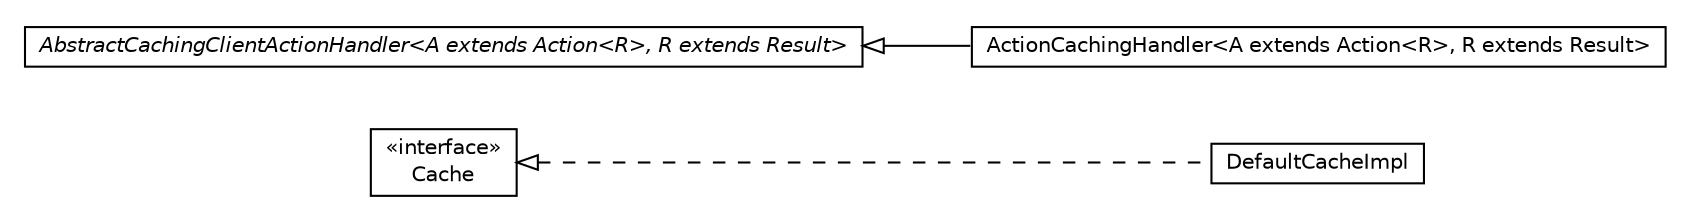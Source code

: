 #!/usr/local/bin/dot
#
# Class diagram 
# Generated by UMLGraph version R5_6-24-gf6e263 (http://www.umlgraph.org/)
#

digraph G {
	edge [fontname="Helvetica",fontsize=10,labelfontname="Helvetica",labelfontsize=10];
	node [fontname="Helvetica",fontsize=10,shape=plaintext];
	nodesep=0.25;
	ranksep=0.5;
	rankdir=LR;
	// com.gwtplatform.dispatch.client.actionhandler.caching.Cache
	c3075 [label=<<table title="com.gwtplatform.dispatch.client.actionhandler.caching.Cache" border="0" cellborder="1" cellspacing="0" cellpadding="2" port="p" href="./Cache.html">
		<tr><td><table border="0" cellspacing="0" cellpadding="1">
<tr><td align="center" balign="center"> &#171;interface&#187; </td></tr>
<tr><td align="center" balign="center"> Cache </td></tr>
		</table></td></tr>
		</table>>, URL="./Cache.html", fontname="Helvetica", fontcolor="black", fontsize=10.0];
	// com.gwtplatform.dispatch.client.actionhandler.caching.DefaultCacheImpl
	c3076 [label=<<table title="com.gwtplatform.dispatch.client.actionhandler.caching.DefaultCacheImpl" border="0" cellborder="1" cellspacing="0" cellpadding="2" port="p" href="./DefaultCacheImpl.html">
		<tr><td><table border="0" cellspacing="0" cellpadding="1">
<tr><td align="center" balign="center"> DefaultCacheImpl </td></tr>
		</table></td></tr>
		</table>>, URL="./DefaultCacheImpl.html", fontname="Helvetica", fontcolor="black", fontsize=10.0];
	// com.gwtplatform.dispatch.client.actionhandler.caching.ActionCachingHandler<A extends com.gwtplatform.dispatch.shared.Action<R>, R extends com.gwtplatform.dispatch.shared.Result>
	c3077 [label=<<table title="com.gwtplatform.dispatch.client.actionhandler.caching.ActionCachingHandler" border="0" cellborder="1" cellspacing="0" cellpadding="2" port="p" href="./ActionCachingHandler.html">
		<tr><td><table border="0" cellspacing="0" cellpadding="1">
<tr><td align="center" balign="center"> ActionCachingHandler&lt;A extends Action&lt;R&gt;, R extends Result&gt; </td></tr>
		</table></td></tr>
		</table>>, URL="./ActionCachingHandler.html", fontname="Helvetica", fontcolor="black", fontsize=10.0];
	// com.gwtplatform.dispatch.client.actionhandler.caching.AbstractCachingClientActionHandler<A extends com.gwtplatform.dispatch.shared.Action<R>, R extends com.gwtplatform.dispatch.shared.Result>
	c3078 [label=<<table title="com.gwtplatform.dispatch.client.actionhandler.caching.AbstractCachingClientActionHandler" border="0" cellborder="1" cellspacing="0" cellpadding="2" port="p" href="./AbstractCachingClientActionHandler.html">
		<tr><td><table border="0" cellspacing="0" cellpadding="1">
<tr><td align="center" balign="center"><font face="Helvetica-Oblique"> AbstractCachingClientActionHandler&lt;A extends Action&lt;R&gt;, R extends Result&gt; </font></td></tr>
		</table></td></tr>
		</table>>, URL="./AbstractCachingClientActionHandler.html", fontname="Helvetica", fontcolor="black", fontsize=10.0];
	//com.gwtplatform.dispatch.client.actionhandler.caching.DefaultCacheImpl implements com.gwtplatform.dispatch.client.actionhandler.caching.Cache
	c3075:p -> c3076:p [dir=back,arrowtail=empty,style=dashed];
	//com.gwtplatform.dispatch.client.actionhandler.caching.ActionCachingHandler<A extends com.gwtplatform.dispatch.shared.Action<R>, R extends com.gwtplatform.dispatch.shared.Result> extends com.gwtplatform.dispatch.client.actionhandler.caching.AbstractCachingClientActionHandler<A, R>
	c3078:p -> c3077:p [dir=back,arrowtail=empty];
}

